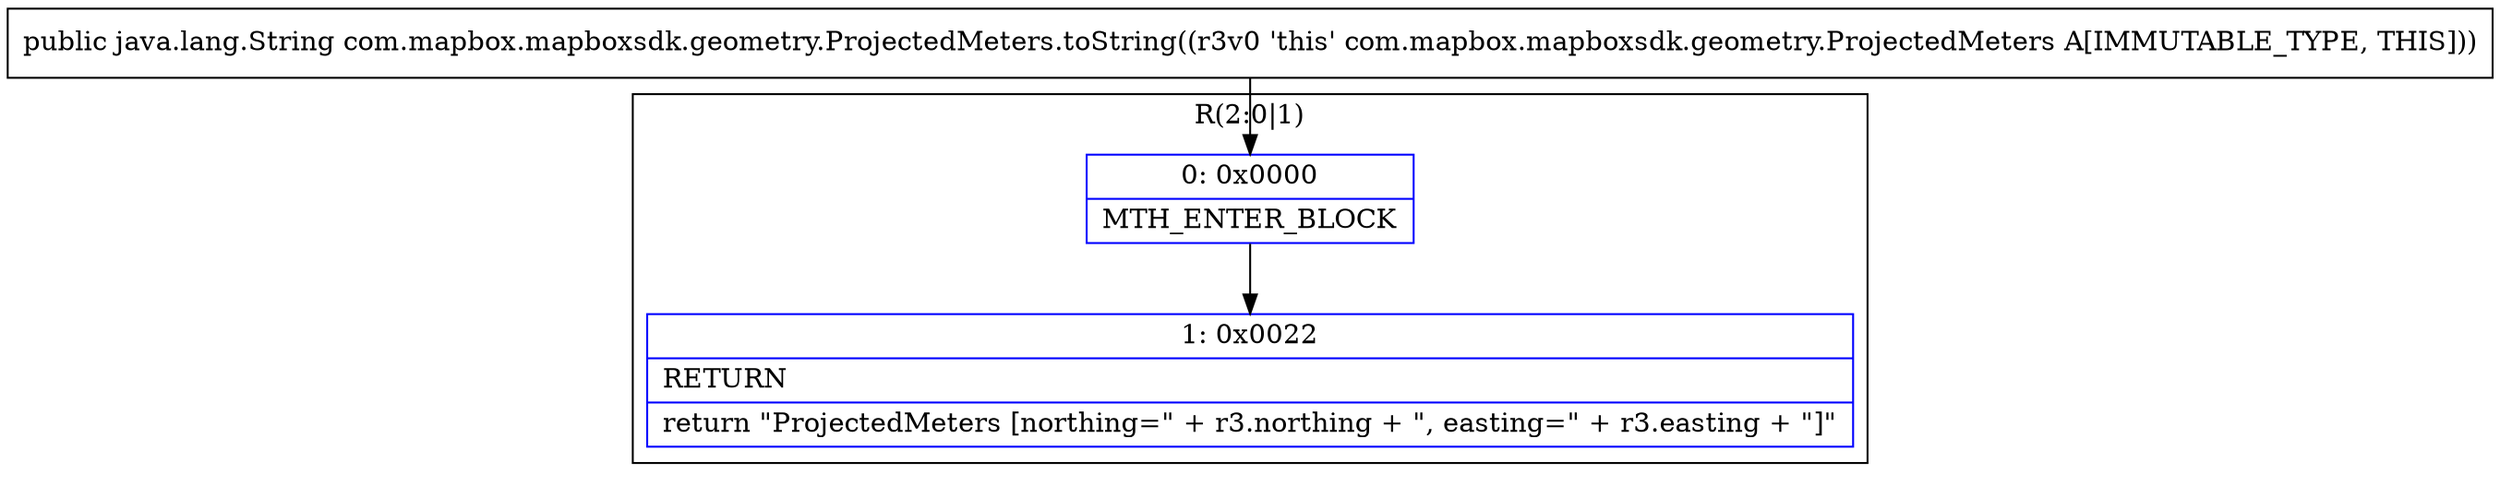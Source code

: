 digraph "CFG forcom.mapbox.mapboxsdk.geometry.ProjectedMeters.toString()Ljava\/lang\/String;" {
subgraph cluster_Region_1878690038 {
label = "R(2:0|1)";
node [shape=record,color=blue];
Node_0 [shape=record,label="{0\:\ 0x0000|MTH_ENTER_BLOCK\l}"];
Node_1 [shape=record,label="{1\:\ 0x0022|RETURN\l|return \"ProjectedMeters [northing=\" + r3.northing + \", easting=\" + r3.easting + \"]\"\l}"];
}
MethodNode[shape=record,label="{public java.lang.String com.mapbox.mapboxsdk.geometry.ProjectedMeters.toString((r3v0 'this' com.mapbox.mapboxsdk.geometry.ProjectedMeters A[IMMUTABLE_TYPE, THIS])) }"];
MethodNode -> Node_0;
Node_0 -> Node_1;
}

